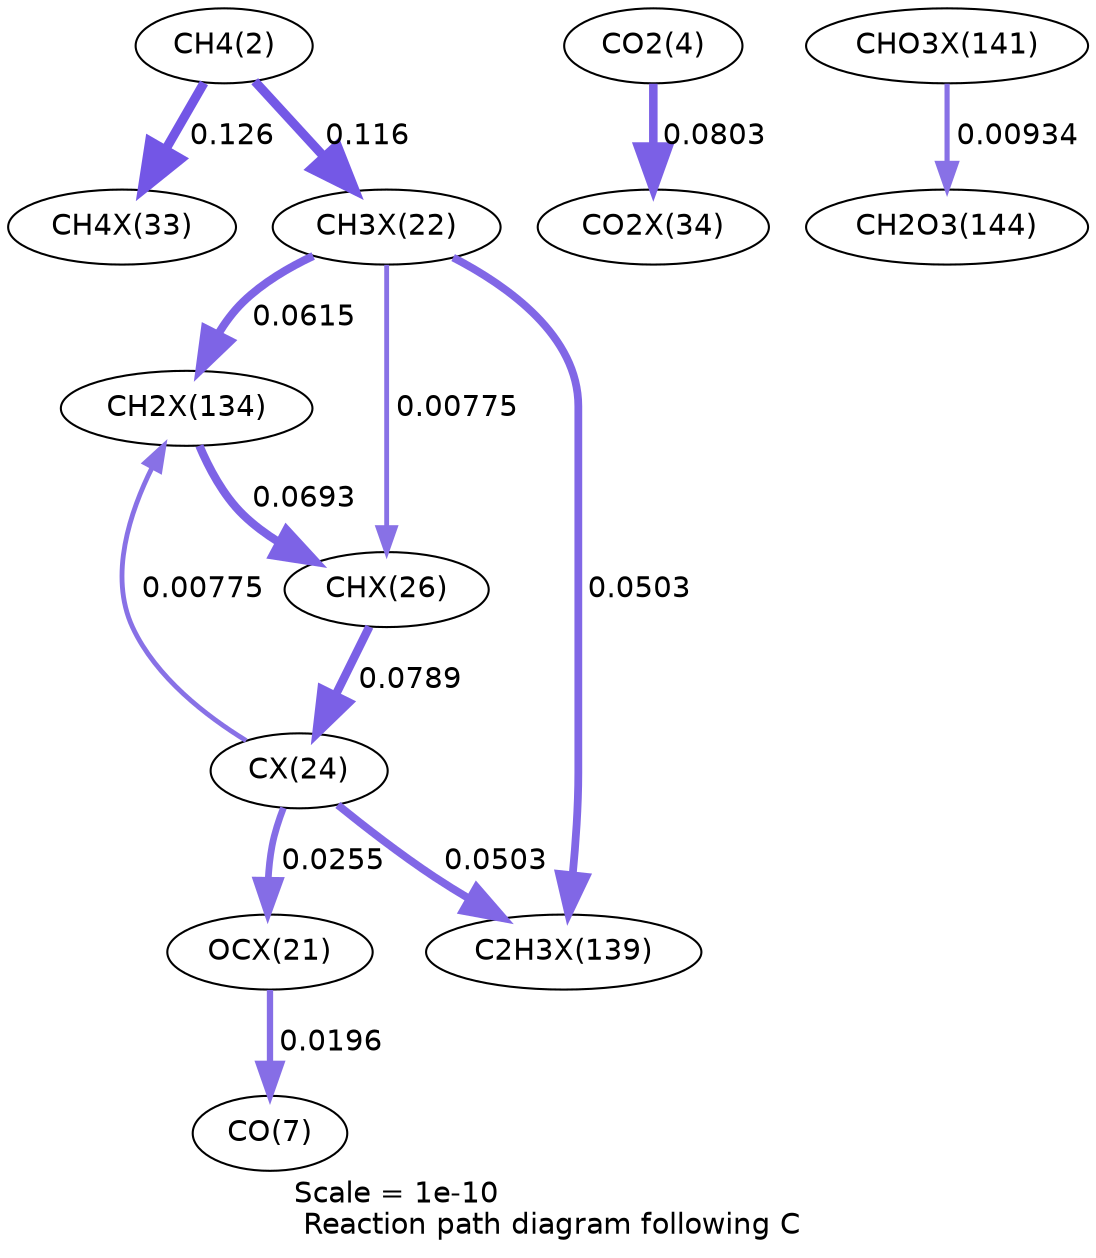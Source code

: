 digraph reaction_paths {
center=1;
s4 -> s32[fontname="Helvetica", penwidth=4.44, arrowsize=2.22, color="0.7, 0.626, 0.9"
, label=" 0.126"];
s4 -> s26[fontname="Helvetica", penwidth=4.38, arrowsize=2.19, color="0.7, 0.616, 0.9"
, label=" 0.116"];
s26 -> s38[fontname="Helvetica", penwidth=3.89, arrowsize=1.95, color="0.7, 0.562, 0.9"
, label=" 0.0615"];
s26 -> s30[fontname="Helvetica", penwidth=2.33, arrowsize=1.17, color="0.7, 0.508, 0.9"
, label=" 0.00775"];
s26 -> s39[fontname="Helvetica", penwidth=3.74, arrowsize=1.87, color="0.7, 0.55, 0.9"
, label=" 0.0503"];
s38 -> s30[fontname="Helvetica", penwidth=3.98, arrowsize=1.99, color="0.7, 0.569, 0.9"
, label=" 0.0693"];
s28 -> s38[fontname="Helvetica", penwidth=2.33, arrowsize=1.17, color="0.7, 0.508, 0.9"
, label=" 0.00775"];
s30 -> s28[fontname="Helvetica", penwidth=4.08, arrowsize=2.04, color="0.7, 0.579, 0.9"
, label=" 0.0789"];
s28 -> s25[fontname="Helvetica", penwidth=3.23, arrowsize=1.62, color="0.7, 0.526, 0.9"
, label=" 0.0255"];
s28 -> s39[fontname="Helvetica", penwidth=3.74, arrowsize=1.87, color="0.7, 0.55, 0.9"
, label=" 0.0503"];
s25 -> s9[fontname="Helvetica", penwidth=3.03, arrowsize=1.52, color="0.7, 0.52, 0.9"
, label=" 0.0196"];
s6 -> s33[fontname="Helvetica", penwidth=4.1, arrowsize=2.05, color="0.7, 0.58, 0.9"
, label=" 0.0803"];
s40 -> s21[fontname="Helvetica", penwidth=2.47, arrowsize=1.24, color="0.7, 0.509, 0.9"
, label=" 0.00934"];
s4 [ fontname="Helvetica", label="CH4(2)"];
s6 [ fontname="Helvetica", label="CO2(4)"];
s9 [ fontname="Helvetica", label="CO(7)"];
s21 [ fontname="Helvetica", label="CH2O3(144)"];
s25 [ fontname="Helvetica", label="OCX(21)"];
s26 [ fontname="Helvetica", label="CH3X(22)"];
s28 [ fontname="Helvetica", label="CX(24)"];
s30 [ fontname="Helvetica", label="CHX(26)"];
s32 [ fontname="Helvetica", label="CH4X(33)"];
s33 [ fontname="Helvetica", label="CO2X(34)"];
s38 [ fontname="Helvetica", label="CH2X(134)"];
s39 [ fontname="Helvetica", label="C2H3X(139)"];
s40 [ fontname="Helvetica", label="CHO3X(141)"];
 label = "Scale = 1e-10\l Reaction path diagram following C";
 fontname = "Helvetica";
}
